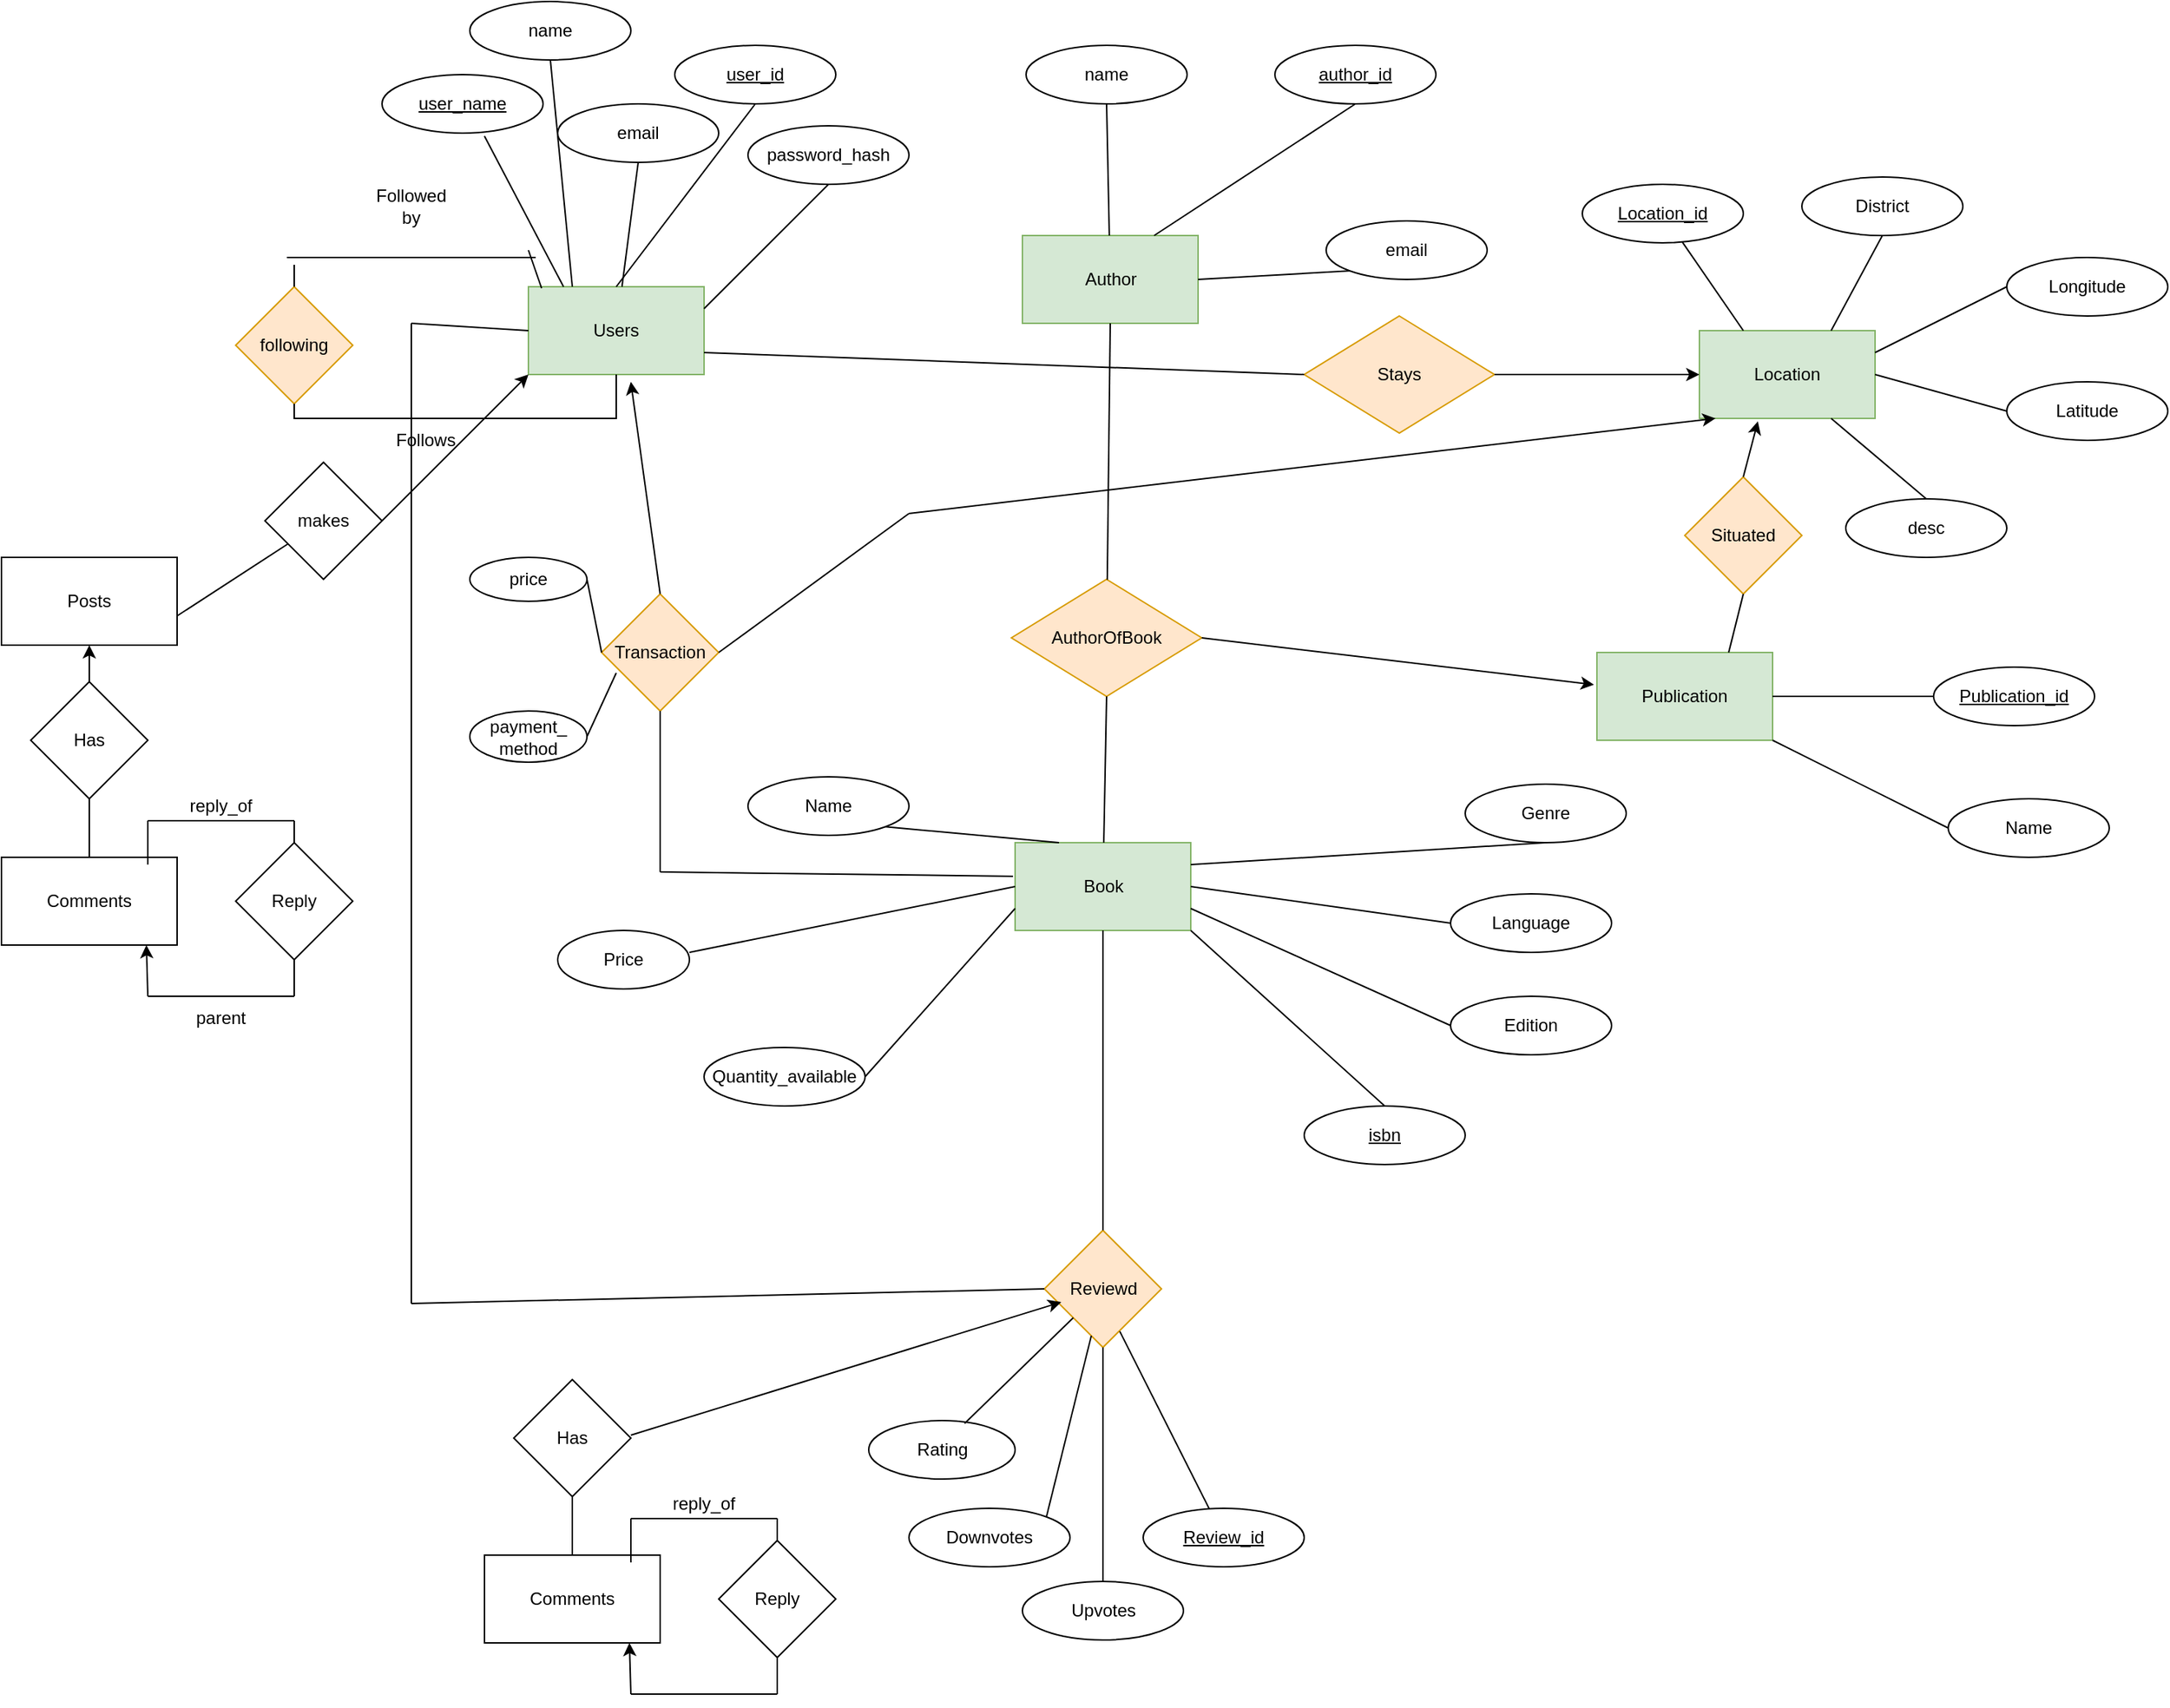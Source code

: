 <mxfile version="20.0.2" type="github">
  <diagram id="R2lEEEUBdFMjLlhIrx00" name="Page-1">
    <mxGraphModel dx="1700" dy="418" grid="1" gridSize="10" guides="1" tooltips="1" connect="1" arrows="1" fold="1" page="1" pageScale="1" pageWidth="850" pageHeight="1100" math="0" shadow="0" extFonts="Permanent Marker^https://fonts.googleapis.com/css?family=Permanent+Marker">
      <root>
        <mxCell id="0" />
        <mxCell id="1" parent="0" />
        <mxCell id="627nwjCK-Lk3CUR_q3PW-1" value="Book" style="rounded=0;whiteSpace=wrap;html=1;fillColor=#d5e8d4;strokeColor=#82b366;" parent="1" vertex="1">
          <mxGeometry x="-67.5" y="595" width="120" height="60" as="geometry" />
        </mxCell>
        <mxCell id="627nwjCK-Lk3CUR_q3PW-2" value="Publication" style="rounded=0;whiteSpace=wrap;html=1;fillColor=#d5e8d4;strokeColor=#82b366;" parent="1" vertex="1">
          <mxGeometry x="330" y="465" width="120" height="60" as="geometry" />
        </mxCell>
        <mxCell id="CtvvaNPGMJ7My_9c88Tm-3" value="Users" style="rounded=0;whiteSpace=wrap;html=1;fillColor=#d5e8d4;strokeColor=#82b366;" parent="1" vertex="1">
          <mxGeometry x="-400" y="215" width="120" height="60" as="geometry" />
        </mxCell>
        <mxCell id="CtvvaNPGMJ7My_9c88Tm-4" value="Author" style="rounded=0;whiteSpace=wrap;html=1;fillColor=#d5e8d4;strokeColor=#82b366;" parent="1" vertex="1">
          <mxGeometry x="-62.5" y="180" width="120" height="60" as="geometry" />
        </mxCell>
        <mxCell id="CtvvaNPGMJ7My_9c88Tm-10" value="AuthorOfBook" style="rhombus;whiteSpace=wrap;html=1;fillColor=#ffe6cc;strokeColor=#d79b00;" parent="1" vertex="1">
          <mxGeometry x="-70" y="415" width="130" height="80" as="geometry" />
        </mxCell>
        <mxCell id="CtvvaNPGMJ7My_9c88Tm-11" value="" style="endArrow=none;html=1;rounded=0;entryX=0.5;entryY=1;entryDx=0;entryDy=0;" parent="1" source="CtvvaNPGMJ7My_9c88Tm-10" target="CtvvaNPGMJ7My_9c88Tm-4" edge="1">
          <mxGeometry width="50" height="50" relative="1" as="geometry">
            <mxPoint x="-70" y="435" as="sourcePoint" />
            <mxPoint x="-20" y="385" as="targetPoint" />
          </mxGeometry>
        </mxCell>
        <mxCell id="CtvvaNPGMJ7My_9c88Tm-14" value="" style="endArrow=none;html=1;rounded=0;exitX=0.5;exitY=1;exitDx=0;exitDy=0;" parent="1" source="CtvvaNPGMJ7My_9c88Tm-10" target="627nwjCK-Lk3CUR_q3PW-1" edge="1">
          <mxGeometry width="50" height="50" relative="1" as="geometry">
            <mxPoint x="-70" y="435" as="sourcePoint" />
            <mxPoint x="-20" y="385" as="targetPoint" />
          </mxGeometry>
        </mxCell>
        <mxCell id="CtvvaNPGMJ7My_9c88Tm-15" value="following" style="rhombus;whiteSpace=wrap;html=1;fillColor=#ffe6cc;strokeColor=#d79b00;" parent="1" vertex="1">
          <mxGeometry x="-600" y="215" width="80" height="80" as="geometry" />
        </mxCell>
        <mxCell id="CtvvaNPGMJ7My_9c88Tm-16" value="" style="endArrow=none;html=1;rounded=0;exitX=0.5;exitY=1;exitDx=0;exitDy=0;" parent="1" source="CtvvaNPGMJ7My_9c88Tm-3" target="CtvvaNPGMJ7My_9c88Tm-15" edge="1">
          <mxGeometry width="50" height="50" relative="1" as="geometry">
            <mxPoint x="-260" y="225" as="sourcePoint" />
            <mxPoint x="-630" y="305" as="targetPoint" />
            <Array as="points">
              <mxPoint x="-340" y="305" />
              <mxPoint x="-560" y="305" />
            </Array>
          </mxGeometry>
        </mxCell>
        <mxCell id="CtvvaNPGMJ7My_9c88Tm-17" value="" style="endArrow=none;html=1;rounded=0;" parent="1" edge="1">
          <mxGeometry width="50" height="50" relative="1" as="geometry">
            <mxPoint x="-565" y="195" as="sourcePoint" />
            <mxPoint x="-395" y="195" as="targetPoint" />
          </mxGeometry>
        </mxCell>
        <mxCell id="CtvvaNPGMJ7My_9c88Tm-18" value="" style="endArrow=none;html=1;rounded=0;exitX=0.075;exitY=0.017;exitDx=0;exitDy=0;exitPerimeter=0;" parent="1" source="CtvvaNPGMJ7My_9c88Tm-3" edge="1">
          <mxGeometry width="50" height="50" relative="1" as="geometry">
            <mxPoint x="-390" y="205" as="sourcePoint" />
            <mxPoint x="-400" y="190" as="targetPoint" />
          </mxGeometry>
        </mxCell>
        <mxCell id="CtvvaNPGMJ7My_9c88Tm-19" value="" style="endArrow=none;html=1;rounded=0;" parent="1" source="CtvvaNPGMJ7My_9c88Tm-15" edge="1">
          <mxGeometry width="50" height="50" relative="1" as="geometry">
            <mxPoint x="-280" y="195" as="sourcePoint" />
            <mxPoint x="-560" y="200" as="targetPoint" />
          </mxGeometry>
        </mxCell>
        <mxCell id="CtvvaNPGMJ7My_9c88Tm-20" value="Follows" style="text;html=1;strokeColor=none;fillColor=none;align=center;verticalAlign=middle;whiteSpace=wrap;rounded=0;" parent="1" vertex="1">
          <mxGeometry x="-500" y="305" width="60" height="30" as="geometry" />
        </mxCell>
        <mxCell id="CtvvaNPGMJ7My_9c88Tm-21" value="Followed by" style="text;html=1;strokeColor=none;fillColor=none;align=center;verticalAlign=middle;whiteSpace=wrap;rounded=0;" parent="1" vertex="1">
          <mxGeometry x="-510" y="145" width="60" height="30" as="geometry" />
        </mxCell>
        <mxCell id="CtvvaNPGMJ7My_9c88Tm-22" value="Transaction" style="rhombus;whiteSpace=wrap;html=1;fillColor=#ffe6cc;strokeColor=#d79b00;" parent="1" vertex="1">
          <mxGeometry x="-350" y="425" width="80" height="80" as="geometry" />
        </mxCell>
        <mxCell id="CtvvaNPGMJ7My_9c88Tm-24" value="" style="endArrow=none;html=1;rounded=0;exitX=0.5;exitY=1;exitDx=0;exitDy=0;" parent="1" source="CtvvaNPGMJ7My_9c88Tm-22" edge="1">
          <mxGeometry width="50" height="50" relative="1" as="geometry">
            <mxPoint x="-80" y="485" as="sourcePoint" />
            <mxPoint x="-310" y="615" as="targetPoint" />
          </mxGeometry>
        </mxCell>
        <mxCell id="CtvvaNPGMJ7My_9c88Tm-25" value="" style="endArrow=none;html=1;rounded=0;entryX=-0.012;entryY=0.383;entryDx=0;entryDy=0;entryPerimeter=0;" parent="1" target="627nwjCK-Lk3CUR_q3PW-1" edge="1">
          <mxGeometry width="50" height="50" relative="1" as="geometry">
            <mxPoint x="-310" y="615" as="sourcePoint" />
            <mxPoint x="-30" y="435" as="targetPoint" />
          </mxGeometry>
        </mxCell>
        <mxCell id="RWPysZZRdbQjG4ovfCux-3" value="Name" style="ellipse;whiteSpace=wrap;html=1;" parent="1" vertex="1">
          <mxGeometry x="570" y="565" width="110" height="40" as="geometry" />
        </mxCell>
        <mxCell id="RWPysZZRdbQjG4ovfCux-4" value="&lt;u&gt;Publication_id&lt;/u&gt;" style="ellipse;whiteSpace=wrap;html=1;" parent="1" vertex="1">
          <mxGeometry x="560" y="475" width="110" height="40" as="geometry" />
        </mxCell>
        <mxCell id="RWPysZZRdbQjG4ovfCux-6" value="Genre" style="ellipse;whiteSpace=wrap;html=1;" parent="1" vertex="1">
          <mxGeometry x="240" y="555" width="110" height="40" as="geometry" />
        </mxCell>
        <mxCell id="RWPysZZRdbQjG4ovfCux-7" value="Name" style="ellipse;whiteSpace=wrap;html=1;" parent="1" vertex="1">
          <mxGeometry x="-250" y="550" width="110" height="40" as="geometry" />
        </mxCell>
        <mxCell id="RWPysZZRdbQjG4ovfCux-9" value="Edition" style="ellipse;whiteSpace=wrap;html=1;" parent="1" vertex="1">
          <mxGeometry x="230" y="700" width="110" height="40" as="geometry" />
        </mxCell>
        <mxCell id="RWPysZZRdbQjG4ovfCux-10" value="Quantity_available" style="ellipse;whiteSpace=wrap;html=1;" parent="1" vertex="1">
          <mxGeometry x="-280" y="735" width="110" height="40" as="geometry" />
        </mxCell>
        <mxCell id="RWPysZZRdbQjG4ovfCux-12" value="Language" style="ellipse;whiteSpace=wrap;html=1;" parent="1" vertex="1">
          <mxGeometry x="230" y="630" width="110" height="40" as="geometry" />
        </mxCell>
        <mxCell id="RWPysZZRdbQjG4ovfCux-13" value="&lt;u&gt;isbn&lt;/u&gt;" style="ellipse;whiteSpace=wrap;html=1;" parent="1" vertex="1">
          <mxGeometry x="130" y="775" width="110" height="40" as="geometry" />
        </mxCell>
        <mxCell id="RWPysZZRdbQjG4ovfCux-18" value="" style="endArrow=none;html=1;rounded=0;exitX=1;exitY=1;exitDx=0;exitDy=0;entryX=0;entryY=0.5;entryDx=0;entryDy=0;" parent="1" source="627nwjCK-Lk3CUR_q3PW-2" target="RWPysZZRdbQjG4ovfCux-3" edge="1">
          <mxGeometry width="50" height="50" relative="1" as="geometry">
            <mxPoint x="360" y="535" as="sourcePoint" />
            <mxPoint x="410" y="485" as="targetPoint" />
          </mxGeometry>
        </mxCell>
        <mxCell id="RWPysZZRdbQjG4ovfCux-19" value="" style="endArrow=none;html=1;rounded=0;exitX=1;exitY=0.5;exitDx=0;exitDy=0;entryX=0;entryY=0.5;entryDx=0;entryDy=0;" parent="1" source="627nwjCK-Lk3CUR_q3PW-2" target="RWPysZZRdbQjG4ovfCux-4" edge="1">
          <mxGeometry width="50" height="50" relative="1" as="geometry">
            <mxPoint x="330" y="465" as="sourcePoint" />
            <mxPoint x="380" y="415" as="targetPoint" />
          </mxGeometry>
        </mxCell>
        <mxCell id="RWPysZZRdbQjG4ovfCux-20" value="" style="endArrow=none;html=1;rounded=0;exitX=1;exitY=0.25;exitDx=0;exitDy=0;entryX=0.5;entryY=1;entryDx=0;entryDy=0;" parent="1" source="627nwjCK-Lk3CUR_q3PW-1" target="RWPysZZRdbQjG4ovfCux-6" edge="1">
          <mxGeometry width="50" height="50" relative="1" as="geometry">
            <mxPoint x="20" y="605" as="sourcePoint" />
            <mxPoint x="70" y="555" as="targetPoint" />
          </mxGeometry>
        </mxCell>
        <mxCell id="RWPysZZRdbQjG4ovfCux-21" value="" style="endArrow=none;html=1;rounded=0;entryX=0;entryY=0.5;entryDx=0;entryDy=0;exitX=1;exitY=0.75;exitDx=0;exitDy=0;" parent="1" source="627nwjCK-Lk3CUR_q3PW-1" target="RWPysZZRdbQjG4ovfCux-9" edge="1">
          <mxGeometry width="50" height="50" relative="1" as="geometry">
            <mxPoint x="100" y="695" as="sourcePoint" />
            <mxPoint x="150" y="645" as="targetPoint" />
          </mxGeometry>
        </mxCell>
        <mxCell id="RWPysZZRdbQjG4ovfCux-22" value="" style="endArrow=none;html=1;rounded=0;exitX=1;exitY=0.5;exitDx=0;exitDy=0;entryX=0;entryY=0.5;entryDx=0;entryDy=0;" parent="1" source="627nwjCK-Lk3CUR_q3PW-1" target="RWPysZZRdbQjG4ovfCux-12" edge="1">
          <mxGeometry width="50" height="50" relative="1" as="geometry">
            <mxPoint x="80" y="640" as="sourcePoint" />
            <mxPoint x="130" y="590" as="targetPoint" />
          </mxGeometry>
        </mxCell>
        <mxCell id="RWPysZZRdbQjG4ovfCux-23" value="" style="endArrow=none;html=1;rounded=0;exitX=0.5;exitY=0;exitDx=0;exitDy=0;entryX=1;entryY=1;entryDx=0;entryDy=0;" parent="1" source="RWPysZZRdbQjG4ovfCux-13" target="627nwjCK-Lk3CUR_q3PW-1" edge="1">
          <mxGeometry width="50" height="50" relative="1" as="geometry">
            <mxPoint x="70" y="715" as="sourcePoint" />
            <mxPoint x="120" y="665" as="targetPoint" />
          </mxGeometry>
        </mxCell>
        <mxCell id="RWPysZZRdbQjG4ovfCux-24" value="" style="endArrow=none;html=1;rounded=0;entryX=0.25;entryY=0;entryDx=0;entryDy=0;exitX=1;exitY=1;exitDx=0;exitDy=0;" parent="1" source="RWPysZZRdbQjG4ovfCux-7" target="627nwjCK-Lk3CUR_q3PW-1" edge="1">
          <mxGeometry width="50" height="50" relative="1" as="geometry">
            <mxPoint x="-130" y="560" as="sourcePoint" />
            <mxPoint x="-67.5" y="530" as="targetPoint" />
          </mxGeometry>
        </mxCell>
        <mxCell id="RWPysZZRdbQjG4ovfCux-26" value="" style="endArrow=none;html=1;rounded=0;exitX=1;exitY=0.5;exitDx=0;exitDy=0;entryX=0;entryY=0.75;entryDx=0;entryDy=0;" parent="1" source="RWPysZZRdbQjG4ovfCux-10" target="627nwjCK-Lk3CUR_q3PW-1" edge="1">
          <mxGeometry width="50" height="50" relative="1" as="geometry">
            <mxPoint x="-150" y="705" as="sourcePoint" />
            <mxPoint x="-70" y="640" as="targetPoint" />
          </mxGeometry>
        </mxCell>
        <mxCell id="RWPysZZRdbQjG4ovfCux-29" value="email" style="ellipse;whiteSpace=wrap;html=1;" parent="1" vertex="1">
          <mxGeometry x="145" y="170" width="110" height="40" as="geometry" />
        </mxCell>
        <mxCell id="RWPysZZRdbQjG4ovfCux-30" value="email" style="ellipse;whiteSpace=wrap;html=1;" parent="1" vertex="1">
          <mxGeometry x="-380" y="90" width="110" height="40" as="geometry" />
        </mxCell>
        <mxCell id="RWPysZZRdbQjG4ovfCux-31" value="name" style="ellipse;whiteSpace=wrap;html=1;" parent="1" vertex="1">
          <mxGeometry x="-60" y="50" width="110" height="40" as="geometry" />
        </mxCell>
        <mxCell id="RWPysZZRdbQjG4ovfCux-32" value="&lt;u&gt;author_id&lt;/u&gt;" style="ellipse;whiteSpace=wrap;html=1;" parent="1" vertex="1">
          <mxGeometry x="110" y="50" width="110" height="40" as="geometry" />
        </mxCell>
        <mxCell id="RWPysZZRdbQjG4ovfCux-33" value="&lt;u&gt;user_name&lt;/u&gt;" style="ellipse;whiteSpace=wrap;html=1;" parent="1" vertex="1">
          <mxGeometry x="-500" y="70" width="110" height="40" as="geometry" />
        </mxCell>
        <mxCell id="RWPysZZRdbQjG4ovfCux-36" value="password_hash" style="ellipse;whiteSpace=wrap;html=1;" parent="1" vertex="1">
          <mxGeometry x="-250" y="105" width="110" height="40" as="geometry" />
        </mxCell>
        <mxCell id="RWPysZZRdbQjG4ovfCux-37" value="name" style="ellipse;whiteSpace=wrap;html=1;" parent="1" vertex="1">
          <mxGeometry x="-440" y="20" width="110" height="40" as="geometry" />
        </mxCell>
        <mxCell id="RWPysZZRdbQjG4ovfCux-38" value="&lt;u&gt;user_id&lt;/u&gt;" style="ellipse;whiteSpace=wrap;html=1;" parent="1" vertex="1">
          <mxGeometry x="-300" y="50" width="110" height="40" as="geometry" />
        </mxCell>
        <mxCell id="RWPysZZRdbQjG4ovfCux-47" value="" style="endArrow=none;html=1;rounded=0;exitX=0.636;exitY=1.05;exitDx=0;exitDy=0;exitPerimeter=0;entryX=0.2;entryY=0;entryDx=0;entryDy=0;entryPerimeter=0;" parent="1" source="RWPysZZRdbQjG4ovfCux-33" target="CtvvaNPGMJ7My_9c88Tm-3" edge="1">
          <mxGeometry width="50" height="50" relative="1" as="geometry">
            <mxPoint x="-615" y="295" as="sourcePoint" />
            <mxPoint x="-380" y="210" as="targetPoint" />
          </mxGeometry>
        </mxCell>
        <mxCell id="RWPysZZRdbQjG4ovfCux-48" value="" style="endArrow=none;html=1;rounded=0;exitX=1;exitY=0.25;exitDx=0;exitDy=0;entryX=0.5;entryY=1;entryDx=0;entryDy=0;" parent="1" source="CtvvaNPGMJ7My_9c88Tm-3" target="RWPysZZRdbQjG4ovfCux-36" edge="1">
          <mxGeometry width="50" height="50" relative="1" as="geometry">
            <mxPoint x="-350" y="230" as="sourcePoint" />
            <mxPoint x="-190" y="210" as="targetPoint" />
          </mxGeometry>
        </mxCell>
        <mxCell id="RWPysZZRdbQjG4ovfCux-50" value="" style="endArrow=none;html=1;rounded=0;entryX=0.5;entryY=1;entryDx=0;entryDy=0;" parent="1" source="CtvvaNPGMJ7My_9c88Tm-3" target="RWPysZZRdbQjG4ovfCux-30" edge="1">
          <mxGeometry width="50" height="50" relative="1" as="geometry">
            <mxPoint x="-315" y="255" as="sourcePoint" />
            <mxPoint x="-155" y="235" as="targetPoint" />
          </mxGeometry>
        </mxCell>
        <mxCell id="RWPysZZRdbQjG4ovfCux-51" value="" style="endArrow=none;html=1;rounded=0;exitX=0.5;exitY=0;exitDx=0;exitDy=0;entryX=0.5;entryY=1;entryDx=0;entryDy=0;" parent="1" source="CtvvaNPGMJ7My_9c88Tm-3" target="RWPysZZRdbQjG4ovfCux-38" edge="1">
          <mxGeometry width="50" height="50" relative="1" as="geometry">
            <mxPoint x="-390" y="165" as="sourcePoint" />
            <mxPoint x="-230" y="145" as="targetPoint" />
          </mxGeometry>
        </mxCell>
        <mxCell id="RWPysZZRdbQjG4ovfCux-53" value="" style="endArrow=none;html=1;rounded=0;exitX=0.5;exitY=1;exitDx=0;exitDy=0;entryX=0.25;entryY=0;entryDx=0;entryDy=0;" parent="1" source="RWPysZZRdbQjG4ovfCux-37" target="CtvvaNPGMJ7My_9c88Tm-3" edge="1">
          <mxGeometry width="50" height="50" relative="1" as="geometry">
            <mxPoint x="-515" y="370" as="sourcePoint" />
            <mxPoint x="-380" y="280" as="targetPoint" />
          </mxGeometry>
        </mxCell>
        <mxCell id="RWPysZZRdbQjG4ovfCux-54" value="" style="endArrow=none;html=1;rounded=0;exitX=0.75;exitY=0;exitDx=0;exitDy=0;entryX=0.5;entryY=1;entryDx=0;entryDy=0;" parent="1" source="CtvvaNPGMJ7My_9c88Tm-4" target="RWPysZZRdbQjG4ovfCux-32" edge="1">
          <mxGeometry width="50" height="50" relative="1" as="geometry">
            <mxPoint x="-47.5" y="255" as="sourcePoint" />
            <mxPoint x="87.5" y="165" as="targetPoint" />
          </mxGeometry>
        </mxCell>
        <mxCell id="RWPysZZRdbQjG4ovfCux-56" value="" style="endArrow=none;html=1;rounded=0;exitX=1;exitY=0.5;exitDx=0;exitDy=0;entryX=0;entryY=1;entryDx=0;entryDy=0;" parent="1" source="CtvvaNPGMJ7My_9c88Tm-4" target="RWPysZZRdbQjG4ovfCux-29" edge="1">
          <mxGeometry width="50" height="50" relative="1" as="geometry">
            <mxPoint x="32.5" y="265" as="sourcePoint" />
            <mxPoint x="85" y="190" as="targetPoint" />
          </mxGeometry>
        </mxCell>
        <mxCell id="RWPysZZRdbQjG4ovfCux-57" value="" style="endArrow=none;html=1;rounded=0;entryX=0.5;entryY=1;entryDx=0;entryDy=0;" parent="1" source="CtvvaNPGMJ7My_9c88Tm-4" target="RWPysZZRdbQjG4ovfCux-31" edge="1">
          <mxGeometry width="50" height="50" relative="1" as="geometry">
            <mxPoint x="42.5" y="275" as="sourcePoint" />
            <mxPoint x="95" y="200" as="targetPoint" />
          </mxGeometry>
        </mxCell>
        <mxCell id="RWPysZZRdbQjG4ovfCux-58" value="Location" style="rounded=0;whiteSpace=wrap;html=1;fillColor=#d5e8d4;strokeColor=#82b366;" parent="1" vertex="1">
          <mxGeometry x="400" y="245" width="120" height="60" as="geometry" />
        </mxCell>
        <mxCell id="RWPysZZRdbQjG4ovfCux-59" value="desc" style="ellipse;whiteSpace=wrap;html=1;" parent="1" vertex="1">
          <mxGeometry x="500" y="360" width="110" height="40" as="geometry" />
        </mxCell>
        <mxCell id="RWPysZZRdbQjG4ovfCux-60" value="Latitude" style="ellipse;whiteSpace=wrap;html=1;" parent="1" vertex="1">
          <mxGeometry x="610" y="280" width="110" height="40" as="geometry" />
        </mxCell>
        <mxCell id="RWPysZZRdbQjG4ovfCux-61" value="Longitude" style="ellipse;whiteSpace=wrap;html=1;" parent="1" vertex="1">
          <mxGeometry x="610" y="195" width="110" height="40" as="geometry" />
        </mxCell>
        <mxCell id="RWPysZZRdbQjG4ovfCux-63" value="District" style="ellipse;whiteSpace=wrap;html=1;" parent="1" vertex="1">
          <mxGeometry x="470" y="140" width="110" height="40" as="geometry" />
        </mxCell>
        <mxCell id="RWPysZZRdbQjG4ovfCux-65" value="&lt;u&gt;Location_id&lt;/u&gt;" style="ellipse;whiteSpace=wrap;html=1;" parent="1" vertex="1">
          <mxGeometry x="320" y="145" width="110" height="40" as="geometry" />
        </mxCell>
        <mxCell id="RWPysZZRdbQjG4ovfCux-66" value="" style="endArrow=none;html=1;rounded=0;exitX=0.75;exitY=0;exitDx=0;exitDy=0;entryX=0.5;entryY=1;entryDx=0;entryDy=0;" parent="1" source="RWPysZZRdbQjG4ovfCux-58" target="RWPysZZRdbQjG4ovfCux-63" edge="1">
          <mxGeometry width="50" height="50" relative="1" as="geometry">
            <mxPoint x="450" y="230.73" as="sourcePoint" />
            <mxPoint x="503.968" y="195.001" as="targetPoint" />
          </mxGeometry>
        </mxCell>
        <mxCell id="RWPysZZRdbQjG4ovfCux-67" value="" style="endArrow=none;html=1;rounded=0;exitX=1;exitY=0.25;exitDx=0;exitDy=0;entryX=0;entryY=0.5;entryDx=0;entryDy=0;" parent="1" source="RWPysZZRdbQjG4ovfCux-58" target="RWPysZZRdbQjG4ovfCux-61" edge="1">
          <mxGeometry width="50" height="50" relative="1" as="geometry">
            <mxPoint x="545" y="310" as="sourcePoint" />
            <mxPoint x="580" y="245" as="targetPoint" />
          </mxGeometry>
        </mxCell>
        <mxCell id="RWPysZZRdbQjG4ovfCux-68" value="" style="endArrow=none;html=1;rounded=0;exitX=1;exitY=0.5;exitDx=0;exitDy=0;entryX=0;entryY=0.5;entryDx=0;entryDy=0;" parent="1" source="RWPysZZRdbQjG4ovfCux-58" target="RWPysZZRdbQjG4ovfCux-60" edge="1">
          <mxGeometry width="50" height="50" relative="1" as="geometry">
            <mxPoint x="510" y="265" as="sourcePoint" />
            <mxPoint x="545" y="200" as="targetPoint" />
          </mxGeometry>
        </mxCell>
        <mxCell id="RWPysZZRdbQjG4ovfCux-69" value="" style="endArrow=none;html=1;rounded=0;exitX=0.75;exitY=1;exitDx=0;exitDy=0;entryX=0.5;entryY=0;entryDx=0;entryDy=0;" parent="1" source="RWPysZZRdbQjG4ovfCux-58" target="RWPysZZRdbQjG4ovfCux-59" edge="1">
          <mxGeometry width="50" height="50" relative="1" as="geometry">
            <mxPoint x="490" y="325" as="sourcePoint" />
            <mxPoint x="580" y="350" as="targetPoint" />
          </mxGeometry>
        </mxCell>
        <mxCell id="RWPysZZRdbQjG4ovfCux-70" value="" style="endArrow=none;html=1;rounded=0;entryX=0.25;entryY=0;entryDx=0;entryDy=0;" parent="1" source="RWPysZZRdbQjG4ovfCux-65" target="RWPysZZRdbQjG4ovfCux-58" edge="1">
          <mxGeometry width="50" height="50" relative="1" as="geometry">
            <mxPoint x="540" y="295" as="sourcePoint" />
            <mxPoint x="630" y="320" as="targetPoint" />
          </mxGeometry>
        </mxCell>
        <mxCell id="RWPysZZRdbQjG4ovfCux-86" value="" style="endArrow=none;html=1;rounded=0;entryX=0;entryY=0.5;entryDx=0;entryDy=0;exitX=0;exitY=0.5;exitDx=0;exitDy=0;" parent="1" target="627nwjCK-Lk3CUR_q3PW-1" edge="1">
          <mxGeometry width="50" height="50" relative="1" as="geometry">
            <mxPoint x="-290" y="670" as="sourcePoint" />
            <mxPoint x="-27.5" y="605" as="targetPoint" />
          </mxGeometry>
        </mxCell>
        <mxCell id="RWPysZZRdbQjG4ovfCux-98" style="edgeStyle=orthogonalEdgeStyle;rounded=0;orthogonalLoop=1;jettySize=auto;html=1;exitX=1;exitY=0.5;exitDx=0;exitDy=0;entryX=1;entryY=0.5;entryDx=0;entryDy=0;" parent="1" source="RWPysZZRdbQjG4ovfCux-95" target="RWPysZZRdbQjG4ovfCux-95" edge="1">
          <mxGeometry relative="1" as="geometry" />
        </mxCell>
        <mxCell id="RWPysZZRdbQjG4ovfCux-95" value="Stays" style="rhombus;whiteSpace=wrap;html=1;fillColor=#ffe6cc;strokeColor=#d79b00;" parent="1" vertex="1">
          <mxGeometry x="130" y="235" width="130" height="80" as="geometry" />
        </mxCell>
        <mxCell id="RWPysZZRdbQjG4ovfCux-96" value="" style="endArrow=none;html=1;rounded=0;entryX=0;entryY=0.5;entryDx=0;entryDy=0;exitX=1;exitY=0.75;exitDx=0;exitDy=0;" parent="1" source="CtvvaNPGMJ7My_9c88Tm-3" target="RWPysZZRdbQjG4ovfCux-95" edge="1">
          <mxGeometry width="50" height="50" relative="1" as="geometry">
            <mxPoint x="20" y="470" as="sourcePoint" />
            <mxPoint x="70" y="420" as="targetPoint" />
          </mxGeometry>
        </mxCell>
        <mxCell id="Da7OMFpt_dQ6Uy7CfJBs-6" style="edgeStyle=orthogonalEdgeStyle;rounded=0;orthogonalLoop=1;jettySize=auto;html=1;exitX=0.5;exitY=1;exitDx=0;exitDy=0;" parent="1" source="RWPysZZRdbQjG4ovfCux-3" target="RWPysZZRdbQjG4ovfCux-3" edge="1">
          <mxGeometry relative="1" as="geometry" />
        </mxCell>
        <mxCell id="XAAd1IZyLiw4F6XBaVbM-4" value="" style="endArrow=classic;html=1;rounded=0;entryX=0.092;entryY=1;entryDx=0;entryDy=0;entryPerimeter=0;" parent="1" target="RWPysZZRdbQjG4ovfCux-58" edge="1">
          <mxGeometry width="50" height="50" relative="1" as="geometry">
            <mxPoint x="-140" y="370" as="sourcePoint" />
            <mxPoint y="440" as="targetPoint" />
          </mxGeometry>
        </mxCell>
        <mxCell id="XAAd1IZyLiw4F6XBaVbM-5" value="" style="endArrow=none;html=1;rounded=0;exitX=1;exitY=0.5;exitDx=0;exitDy=0;" parent="1" source="CtvvaNPGMJ7My_9c88Tm-22" edge="1">
          <mxGeometry width="50" height="50" relative="1" as="geometry">
            <mxPoint x="-10" y="490" as="sourcePoint" />
            <mxPoint x="-140" y="370" as="targetPoint" />
          </mxGeometry>
        </mxCell>
        <mxCell id="XAAd1IZyLiw4F6XBaVbM-6" value="Situated" style="rhombus;whiteSpace=wrap;html=1;fillColor=#ffe6cc;strokeColor=#d79b00;" parent="1" vertex="1">
          <mxGeometry x="390" y="345" width="80" height="80" as="geometry" />
        </mxCell>
        <mxCell id="XAAd1IZyLiw4F6XBaVbM-7" value="" style="endArrow=none;html=1;rounded=0;entryX=0.5;entryY=1;entryDx=0;entryDy=0;exitX=0.75;exitY=0;exitDx=0;exitDy=0;" parent="1" source="627nwjCK-Lk3CUR_q3PW-2" target="XAAd1IZyLiw4F6XBaVbM-6" edge="1">
          <mxGeometry width="50" height="50" relative="1" as="geometry">
            <mxPoint x="250" y="440" as="sourcePoint" />
            <mxPoint x="300" y="390" as="targetPoint" />
          </mxGeometry>
        </mxCell>
        <mxCell id="XAAd1IZyLiw4F6XBaVbM-12" value="Price" style="ellipse;whiteSpace=wrap;html=1;" parent="1" vertex="1">
          <mxGeometry x="-380" y="655" width="90" height="40" as="geometry" />
        </mxCell>
        <mxCell id="XAAd1IZyLiw4F6XBaVbM-13" value="" style="endArrow=classic;html=1;rounded=0;entryX=0.583;entryY=1.083;entryDx=0;entryDy=0;entryPerimeter=0;exitX=0.5;exitY=0;exitDx=0;exitDy=0;" parent="1" source="CtvvaNPGMJ7My_9c88Tm-22" target="CtvvaNPGMJ7My_9c88Tm-3" edge="1">
          <mxGeometry width="50" height="50" relative="1" as="geometry">
            <mxPoint x="-160" y="450" as="sourcePoint" />
            <mxPoint x="-110" y="400" as="targetPoint" />
          </mxGeometry>
        </mxCell>
        <mxCell id="XAAd1IZyLiw4F6XBaVbM-14" value="" style="endArrow=classic;html=1;rounded=0;entryX=-0.017;entryY=0.367;entryDx=0;entryDy=0;entryPerimeter=0;exitX=1;exitY=0.5;exitDx=0;exitDy=0;" parent="1" source="CtvvaNPGMJ7My_9c88Tm-10" target="627nwjCK-Lk3CUR_q3PW-2" edge="1">
          <mxGeometry width="50" height="50" relative="1" as="geometry">
            <mxPoint x="50" y="430" as="sourcePoint" />
            <mxPoint x="100" y="380" as="targetPoint" />
          </mxGeometry>
        </mxCell>
        <mxCell id="XAAd1IZyLiw4F6XBaVbM-18" value="" style="endArrow=none;html=1;rounded=0;" parent="1" edge="1">
          <mxGeometry width="50" height="50" relative="1" as="geometry">
            <mxPoint x="-480" y="910" as="sourcePoint" />
            <mxPoint x="-480" y="240" as="targetPoint" />
          </mxGeometry>
        </mxCell>
        <mxCell id="CtvvaNPGMJ7My_9c88Tm-28" value="Reviewd" style="rhombus;whiteSpace=wrap;html=1;fillColor=#ffe6cc;strokeColor=#d79b00;" parent="1" vertex="1">
          <mxGeometry x="-47.5" y="860" width="80" height="80" as="geometry" />
        </mxCell>
        <mxCell id="XAAd1IZyLiw4F6XBaVbM-21" value="" style="endArrow=none;html=1;rounded=0;entryX=0;entryY=0.5;entryDx=0;entryDy=0;" parent="1" target="CtvvaNPGMJ7My_9c88Tm-28" edge="1">
          <mxGeometry width="50" height="50" relative="1" as="geometry">
            <mxPoint x="-480" y="910" as="sourcePoint" />
            <mxPoint x="-100" y="870" as="targetPoint" />
          </mxGeometry>
        </mxCell>
        <mxCell id="RWPysZZRdbQjG4ovfCux-71" value="&lt;u&gt;Review_id&lt;/u&gt;" style="ellipse;whiteSpace=wrap;html=1;" parent="1" vertex="1">
          <mxGeometry x="20" y="1050" width="110" height="40" as="geometry" />
        </mxCell>
        <mxCell id="RWPysZZRdbQjG4ovfCux-72" value="Downvotes" style="ellipse;whiteSpace=wrap;html=1;" parent="1" vertex="1">
          <mxGeometry x="-140" y="1050" width="110" height="40" as="geometry" />
        </mxCell>
        <mxCell id="RWPysZZRdbQjG4ovfCux-73" value="Upvotes" style="ellipse;whiteSpace=wrap;html=1;" parent="1" vertex="1">
          <mxGeometry x="-62.5" y="1100" width="110" height="40" as="geometry" />
        </mxCell>
        <mxCell id="RWPysZZRdbQjG4ovfCux-79" value="" style="endArrow=none;html=1;rounded=0;entryX=0.644;entryY=0.863;entryDx=0;entryDy=0;entryPerimeter=0;" parent="1" source="RWPysZZRdbQjG4ovfCux-71" target="CtvvaNPGMJ7My_9c88Tm-28" edge="1">
          <mxGeometry width="50" height="50" relative="1" as="geometry">
            <mxPoint x="238.238" y="1192.869" as="sourcePoint" />
            <mxPoint x="16.98" y="1088.98" as="targetPoint" />
          </mxGeometry>
        </mxCell>
        <mxCell id="RWPysZZRdbQjG4ovfCux-80" value="" style="endArrow=none;html=1;rounded=0;entryX=0.5;entryY=1;entryDx=0;entryDy=0;" parent="1" source="RWPysZZRdbQjG4ovfCux-73" target="CtvvaNPGMJ7My_9c88Tm-28" edge="1">
          <mxGeometry width="50" height="50" relative="1" as="geometry">
            <mxPoint x="71.611" y="1130.002" as="sourcePoint" />
            <mxPoint y="1095" as="targetPoint" />
          </mxGeometry>
        </mxCell>
        <mxCell id="RWPysZZRdbQjG4ovfCux-81" value="" style="endArrow=none;html=1;rounded=0;exitX=1;exitY=0;exitDx=0;exitDy=0;" parent="1" source="RWPysZZRdbQjG4ovfCux-72" target="CtvvaNPGMJ7My_9c88Tm-28" edge="1">
          <mxGeometry width="50" height="50" relative="1" as="geometry">
            <mxPoint x="-99.996" y="1114.997" as="sourcePoint" />
            <mxPoint x="-13.02" y="1090" as="targetPoint" />
          </mxGeometry>
        </mxCell>
        <mxCell id="XAAd1IZyLiw4F6XBaVbM-15" value="Rating" style="ellipse;whiteSpace=wrap;html=1;" parent="1" vertex="1">
          <mxGeometry x="-167.5" y="990" width="100" height="40" as="geometry" />
        </mxCell>
        <mxCell id="XAAd1IZyLiw4F6XBaVbM-16" value="" style="endArrow=none;html=1;rounded=0;exitX=0.655;exitY=0.05;exitDx=0;exitDy=0;exitPerimeter=0;" parent="1" source="XAAd1IZyLiw4F6XBaVbM-15" target="CtvvaNPGMJ7My_9c88Tm-28" edge="1">
          <mxGeometry width="50" height="50" relative="1" as="geometry">
            <mxPoint x="-30" y="1095" as="sourcePoint" />
            <mxPoint x="-67.5" y="1060" as="targetPoint" />
          </mxGeometry>
        </mxCell>
        <mxCell id="XAAd1IZyLiw4F6XBaVbM-23" value="" style="endArrow=classic;html=1;rounded=0;exitX=0.5;exitY=0;exitDx=0;exitDy=0;entryX=0.333;entryY=1.033;entryDx=0;entryDy=0;entryPerimeter=0;" parent="1" source="XAAd1IZyLiw4F6XBaVbM-6" target="RWPysZZRdbQjG4ovfCux-58" edge="1">
          <mxGeometry width="50" height="50" relative="1" as="geometry">
            <mxPoint x="560" y="410" as="sourcePoint" />
            <mxPoint x="610" y="360" as="targetPoint" />
          </mxGeometry>
        </mxCell>
        <mxCell id="XAAd1IZyLiw4F6XBaVbM-24" value="" style="endArrow=classic;html=1;rounded=0;entryX=0;entryY=0.5;entryDx=0;entryDy=0;exitX=1;exitY=0.5;exitDx=0;exitDy=0;" parent="1" source="RWPysZZRdbQjG4ovfCux-95" target="RWPysZZRdbQjG4ovfCux-58" edge="1">
          <mxGeometry width="50" height="50" relative="1" as="geometry">
            <mxPoint x="90" y="300" as="sourcePoint" />
            <mxPoint x="140" y="250" as="targetPoint" />
          </mxGeometry>
        </mxCell>
        <mxCell id="XAAd1IZyLiw4F6XBaVbM-25" value="price" style="ellipse;whiteSpace=wrap;html=1;" parent="1" vertex="1">
          <mxGeometry x="-440" y="400" width="80" height="30" as="geometry" />
        </mxCell>
        <mxCell id="XAAd1IZyLiw4F6XBaVbM-26" value="payment_&lt;br&gt;method" style="ellipse;whiteSpace=wrap;html=1;" parent="1" vertex="1">
          <mxGeometry x="-440" y="505" width="80" height="35" as="geometry" />
        </mxCell>
        <mxCell id="XAAd1IZyLiw4F6XBaVbM-27" value="" style="endArrow=none;html=1;rounded=0;exitX=1;exitY=0.5;exitDx=0;exitDy=0;entryX=0;entryY=0.5;entryDx=0;entryDy=0;" parent="1" source="XAAd1IZyLiw4F6XBaVbM-25" target="CtvvaNPGMJ7My_9c88Tm-22" edge="1">
          <mxGeometry width="50" height="50" relative="1" as="geometry">
            <mxPoint x="-120" y="470" as="sourcePoint" />
            <mxPoint x="-70" y="420" as="targetPoint" />
          </mxGeometry>
        </mxCell>
        <mxCell id="XAAd1IZyLiw4F6XBaVbM-28" value="" style="endArrow=none;html=1;rounded=0;exitX=1;exitY=0.5;exitDx=0;exitDy=0;entryX=0.125;entryY=0.675;entryDx=0;entryDy=0;entryPerimeter=0;" parent="1" source="XAAd1IZyLiw4F6XBaVbM-26" target="CtvvaNPGMJ7My_9c88Tm-22" edge="1">
          <mxGeometry width="50" height="50" relative="1" as="geometry">
            <mxPoint x="-120" y="470" as="sourcePoint" />
            <mxPoint x="-70" y="420" as="targetPoint" />
          </mxGeometry>
        </mxCell>
        <mxCell id="XAAd1IZyLiw4F6XBaVbM-29" value="" style="endArrow=none;html=1;rounded=0;entryX=0;entryY=0.5;entryDx=0;entryDy=0;" parent="1" target="CtvvaNPGMJ7My_9c88Tm-3" edge="1">
          <mxGeometry width="50" height="50" relative="1" as="geometry">
            <mxPoint x="-480" y="240" as="sourcePoint" />
            <mxPoint x="-80" y="360" as="targetPoint" />
          </mxGeometry>
        </mxCell>
        <mxCell id="XAAd1IZyLiw4F6XBaVbM-30" value="" style="endArrow=none;html=1;rounded=0;entryX=0.5;entryY=1;entryDx=0;entryDy=0;" parent="1" source="CtvvaNPGMJ7My_9c88Tm-28" target="627nwjCK-Lk3CUR_q3PW-1" edge="1">
          <mxGeometry width="50" height="50" relative="1" as="geometry">
            <mxPoint x="20" y="730" as="sourcePoint" />
            <mxPoint x="70" y="680" as="targetPoint" />
          </mxGeometry>
        </mxCell>
        <mxCell id="jB8kd7WwEVhfLAxKkKjl-1" value="Posts" style="rounded=0;whiteSpace=wrap;html=1;" vertex="1" parent="1">
          <mxGeometry x="-760" y="400" width="120" height="60" as="geometry" />
        </mxCell>
        <mxCell id="jB8kd7WwEVhfLAxKkKjl-2" value="makes" style="rhombus;whiteSpace=wrap;html=1;" vertex="1" parent="1">
          <mxGeometry x="-580" y="335" width="80" height="80" as="geometry" />
        </mxCell>
        <mxCell id="jB8kd7WwEVhfLAxKkKjl-3" value="" style="endArrow=none;html=1;rounded=0;" edge="1" parent="1" target="jB8kd7WwEVhfLAxKkKjl-2">
          <mxGeometry width="50" height="50" relative="1" as="geometry">
            <mxPoint x="-640" y="440" as="sourcePoint" />
            <mxPoint x="-590" y="390" as="targetPoint" />
          </mxGeometry>
        </mxCell>
        <mxCell id="jB8kd7WwEVhfLAxKkKjl-5" value="Comments" style="rounded=0;whiteSpace=wrap;html=1;" vertex="1" parent="1">
          <mxGeometry x="-760" y="605" width="120" height="60" as="geometry" />
        </mxCell>
        <mxCell id="jB8kd7WwEVhfLAxKkKjl-44" value="" style="edgeStyle=orthogonalEdgeStyle;rounded=0;orthogonalLoop=1;jettySize=auto;html=1;" edge="1" parent="1" source="jB8kd7WwEVhfLAxKkKjl-6" target="jB8kd7WwEVhfLAxKkKjl-1">
          <mxGeometry relative="1" as="geometry" />
        </mxCell>
        <mxCell id="jB8kd7WwEVhfLAxKkKjl-6" value="Has" style="rhombus;whiteSpace=wrap;html=1;" vertex="1" parent="1">
          <mxGeometry x="-740" y="485" width="80" height="80" as="geometry" />
        </mxCell>
        <mxCell id="jB8kd7WwEVhfLAxKkKjl-8" value="" style="endArrow=none;html=1;rounded=0;exitX=0.5;exitY=0;exitDx=0;exitDy=0;entryX=0.5;entryY=1;entryDx=0;entryDy=0;" edge="1" parent="1" source="jB8kd7WwEVhfLAxKkKjl-5" target="jB8kd7WwEVhfLAxKkKjl-6">
          <mxGeometry width="50" height="50" relative="1" as="geometry">
            <mxPoint x="-470" y="460" as="sourcePoint" />
            <mxPoint x="-420" y="410" as="targetPoint" />
          </mxGeometry>
        </mxCell>
        <mxCell id="jB8kd7WwEVhfLAxKkKjl-9" value="Reply" style="rhombus;whiteSpace=wrap;html=1;" vertex="1" parent="1">
          <mxGeometry x="-600" y="595" width="80" height="80" as="geometry" />
        </mxCell>
        <mxCell id="jB8kd7WwEVhfLAxKkKjl-10" value="" style="endArrow=none;html=1;rounded=0;" edge="1" parent="1">
          <mxGeometry width="50" height="50" relative="1" as="geometry">
            <mxPoint x="-660" y="700" as="sourcePoint" />
            <mxPoint x="-560" y="700" as="targetPoint" />
          </mxGeometry>
        </mxCell>
        <mxCell id="jB8kd7WwEVhfLAxKkKjl-11" value="" style="endArrow=none;html=1;rounded=0;" edge="1" parent="1">
          <mxGeometry width="50" height="50" relative="1" as="geometry">
            <mxPoint x="-660" y="580" as="sourcePoint" />
            <mxPoint x="-560" y="580" as="targetPoint" />
          </mxGeometry>
        </mxCell>
        <mxCell id="jB8kd7WwEVhfLAxKkKjl-12" value="" style="endArrow=none;html=1;rounded=0;entryX=0.5;entryY=1;entryDx=0;entryDy=0;" edge="1" parent="1" target="jB8kd7WwEVhfLAxKkKjl-9">
          <mxGeometry width="50" height="50" relative="1" as="geometry">
            <mxPoint x="-560" y="700" as="sourcePoint" />
            <mxPoint x="-530" y="630" as="targetPoint" />
          </mxGeometry>
        </mxCell>
        <mxCell id="jB8kd7WwEVhfLAxKkKjl-13" value="" style="endArrow=none;html=1;rounded=0;entryX=0.5;entryY=0;entryDx=0;entryDy=0;" edge="1" parent="1" target="jB8kd7WwEVhfLAxKkKjl-9">
          <mxGeometry width="50" height="50" relative="1" as="geometry">
            <mxPoint x="-560" y="580" as="sourcePoint" />
            <mxPoint x="-530" y="630" as="targetPoint" />
          </mxGeometry>
        </mxCell>
        <mxCell id="jB8kd7WwEVhfLAxKkKjl-14" value="" style="endArrow=classic;html=1;rounded=0;entryX=0.825;entryY=1;entryDx=0;entryDy=0;entryPerimeter=0;" edge="1" parent="1" target="jB8kd7WwEVhfLAxKkKjl-5">
          <mxGeometry width="50" height="50" relative="1" as="geometry">
            <mxPoint x="-660" y="700" as="sourcePoint" />
            <mxPoint x="-530" y="630" as="targetPoint" />
          </mxGeometry>
        </mxCell>
        <mxCell id="jB8kd7WwEVhfLAxKkKjl-16" value="" style="endArrow=none;html=1;rounded=0;" edge="1" parent="1">
          <mxGeometry width="50" height="50" relative="1" as="geometry">
            <mxPoint x="-660" y="580" as="sourcePoint" />
            <mxPoint x="-660" y="610" as="targetPoint" />
          </mxGeometry>
        </mxCell>
        <mxCell id="jB8kd7WwEVhfLAxKkKjl-17" value="parent" style="text;html=1;strokeColor=none;fillColor=none;align=center;verticalAlign=middle;whiteSpace=wrap;rounded=0;" vertex="1" parent="1">
          <mxGeometry x="-640" y="700" width="60" height="30" as="geometry" />
        </mxCell>
        <mxCell id="jB8kd7WwEVhfLAxKkKjl-18" value="reply_of" style="text;html=1;strokeColor=none;fillColor=none;align=center;verticalAlign=middle;whiteSpace=wrap;rounded=0;" vertex="1" parent="1">
          <mxGeometry x="-640" y="555" width="60" height="30" as="geometry" />
        </mxCell>
        <mxCell id="jB8kd7WwEVhfLAxKkKjl-30" value="Comments" style="rounded=0;whiteSpace=wrap;html=1;" vertex="1" parent="1">
          <mxGeometry x="-430" y="1082" width="120" height="60" as="geometry" />
        </mxCell>
        <mxCell id="jB8kd7WwEVhfLAxKkKjl-31" value="Has" style="rhombus;whiteSpace=wrap;html=1;" vertex="1" parent="1">
          <mxGeometry x="-410" y="962" width="80" height="80" as="geometry" />
        </mxCell>
        <mxCell id="jB8kd7WwEVhfLAxKkKjl-32" value="" style="endArrow=none;html=1;rounded=0;exitX=0.5;exitY=0;exitDx=0;exitDy=0;entryX=0.5;entryY=1;entryDx=0;entryDy=0;" edge="1" parent="1" source="jB8kd7WwEVhfLAxKkKjl-30" target="jB8kd7WwEVhfLAxKkKjl-31">
          <mxGeometry width="50" height="50" relative="1" as="geometry">
            <mxPoint x="-140" y="937" as="sourcePoint" />
            <mxPoint x="-90" y="887" as="targetPoint" />
          </mxGeometry>
        </mxCell>
        <mxCell id="jB8kd7WwEVhfLAxKkKjl-33" value="Reply" style="rhombus;whiteSpace=wrap;html=1;" vertex="1" parent="1">
          <mxGeometry x="-270" y="1072" width="80" height="80" as="geometry" />
        </mxCell>
        <mxCell id="jB8kd7WwEVhfLAxKkKjl-34" value="" style="endArrow=none;html=1;rounded=0;" edge="1" parent="1">
          <mxGeometry width="50" height="50" relative="1" as="geometry">
            <mxPoint x="-330" y="1177" as="sourcePoint" />
            <mxPoint x="-230" y="1177" as="targetPoint" />
          </mxGeometry>
        </mxCell>
        <mxCell id="jB8kd7WwEVhfLAxKkKjl-35" value="" style="endArrow=none;html=1;rounded=0;" edge="1" parent="1">
          <mxGeometry width="50" height="50" relative="1" as="geometry">
            <mxPoint x="-330" y="1057" as="sourcePoint" />
            <mxPoint x="-230" y="1057" as="targetPoint" />
          </mxGeometry>
        </mxCell>
        <mxCell id="jB8kd7WwEVhfLAxKkKjl-36" value="" style="endArrow=none;html=1;rounded=0;entryX=0.5;entryY=1;entryDx=0;entryDy=0;" edge="1" parent="1" target="jB8kd7WwEVhfLAxKkKjl-33">
          <mxGeometry width="50" height="50" relative="1" as="geometry">
            <mxPoint x="-230" y="1177" as="sourcePoint" />
            <mxPoint x="-200" y="1107" as="targetPoint" />
          </mxGeometry>
        </mxCell>
        <mxCell id="jB8kd7WwEVhfLAxKkKjl-37" value="" style="endArrow=none;html=1;rounded=0;entryX=0.5;entryY=0;entryDx=0;entryDy=0;" edge="1" parent="1" target="jB8kd7WwEVhfLAxKkKjl-33">
          <mxGeometry width="50" height="50" relative="1" as="geometry">
            <mxPoint x="-230" y="1057" as="sourcePoint" />
            <mxPoint x="-200" y="1107" as="targetPoint" />
          </mxGeometry>
        </mxCell>
        <mxCell id="jB8kd7WwEVhfLAxKkKjl-38" value="" style="endArrow=classic;html=1;rounded=0;entryX=0.825;entryY=1;entryDx=0;entryDy=0;entryPerimeter=0;" edge="1" parent="1" target="jB8kd7WwEVhfLAxKkKjl-30">
          <mxGeometry width="50" height="50" relative="1" as="geometry">
            <mxPoint x="-330" y="1177" as="sourcePoint" />
            <mxPoint x="-200" y="1107" as="targetPoint" />
          </mxGeometry>
        </mxCell>
        <mxCell id="jB8kd7WwEVhfLAxKkKjl-39" value="" style="endArrow=none;html=1;rounded=0;" edge="1" parent="1">
          <mxGeometry width="50" height="50" relative="1" as="geometry">
            <mxPoint x="-330" y="1057" as="sourcePoint" />
            <mxPoint x="-330" y="1087" as="targetPoint" />
          </mxGeometry>
        </mxCell>
        <mxCell id="jB8kd7WwEVhfLAxKkKjl-40" value="reply_of" style="text;html=1;strokeColor=none;fillColor=none;align=center;verticalAlign=middle;whiteSpace=wrap;rounded=0;" vertex="1" parent="1">
          <mxGeometry x="-310" y="1032" width="60" height="30" as="geometry" />
        </mxCell>
        <mxCell id="jB8kd7WwEVhfLAxKkKjl-42" value="" style="endArrow=classic;html=1;rounded=0;entryX=0.144;entryY=0.613;entryDx=0;entryDy=0;entryPerimeter=0;" edge="1" parent="1" target="CtvvaNPGMJ7My_9c88Tm-28">
          <mxGeometry width="50" height="50" relative="1" as="geometry">
            <mxPoint x="-330" y="1000" as="sourcePoint" />
            <mxPoint x="-350" y="970" as="targetPoint" />
          </mxGeometry>
        </mxCell>
        <mxCell id="jB8kd7WwEVhfLAxKkKjl-43" value="" style="endArrow=classic;html=1;rounded=0;exitX=1;exitY=0.5;exitDx=0;exitDy=0;entryX=0;entryY=1;entryDx=0;entryDy=0;" edge="1" parent="1" source="jB8kd7WwEVhfLAxKkKjl-2" target="CtvvaNPGMJ7My_9c88Tm-3">
          <mxGeometry width="50" height="50" relative="1" as="geometry">
            <mxPoint x="-430" y="390" as="sourcePoint" />
            <mxPoint x="-380" y="340" as="targetPoint" />
          </mxGeometry>
        </mxCell>
      </root>
    </mxGraphModel>
  </diagram>
</mxfile>
